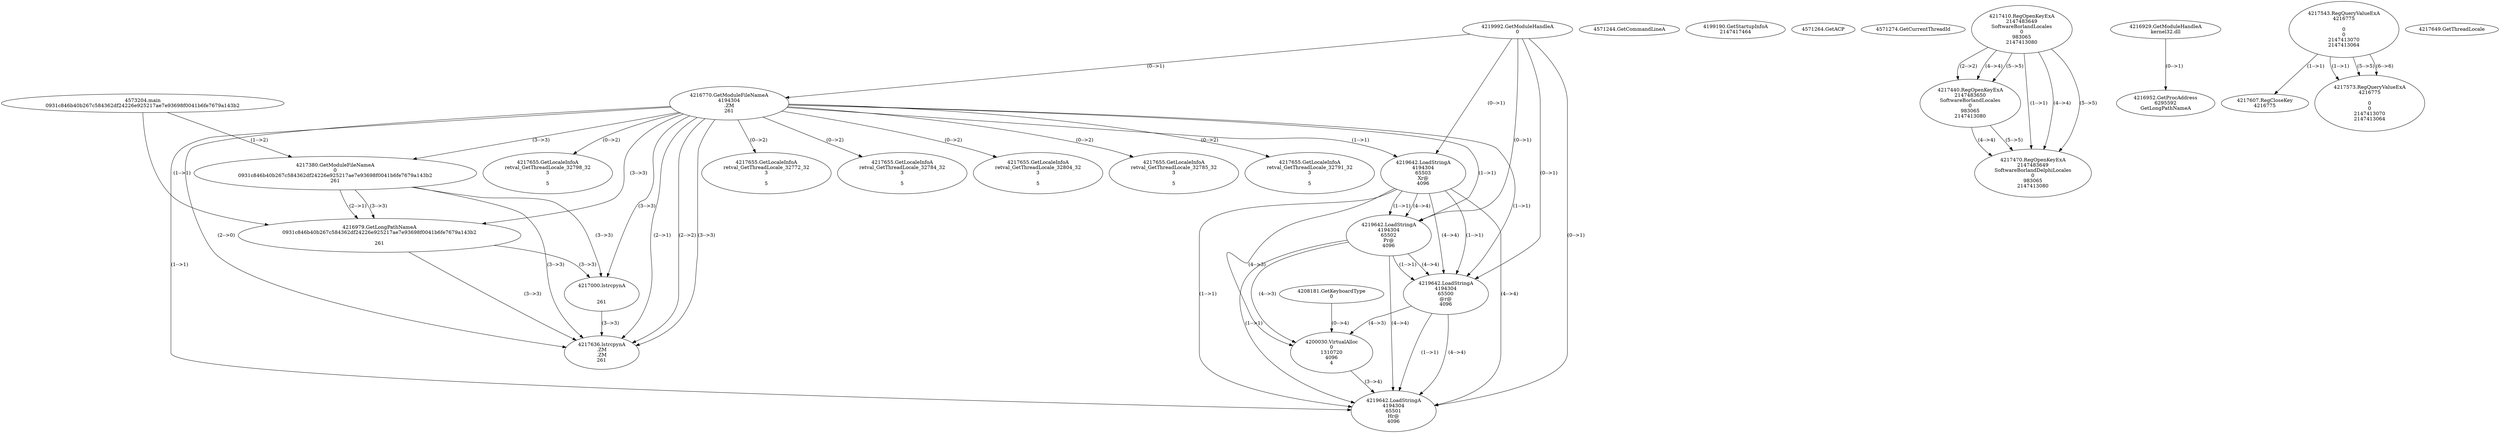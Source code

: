 // Global SCDG with merge call
digraph {
	0 [label="4573204.main
0931c846b40b267c584362df24226e925217ae7e93698f0041b6fe7679a143b2"]
	1 [label="4219992.GetModuleHandleA
0"]
	2 [label="4208181.GetKeyboardType
0"]
	3 [label="4571244.GetCommandLineA
"]
	4 [label="4199190.GetStartupInfoA
2147417464"]
	5 [label="4571264.GetACP
"]
	6 [label="4571274.GetCurrentThreadId
"]
	7 [label="4216770.GetModuleFileNameA
4194304
.ZM
261"]
	1 -> 7 [label="(0-->1)"]
	8 [label="4217380.GetModuleFileNameA
0
0931c846b40b267c584362df24226e925217ae7e93698f0041b6fe7679a143b2
261"]
	0 -> 8 [label="(1-->2)"]
	7 -> 8 [label="(3-->3)"]
	9 [label="4217410.RegOpenKeyExA
2147483649
Software\Borland\Locales
0
983065
2147413080"]
	10 [label="4216929.GetModuleHandleA
kernel32.dll"]
	11 [label="4216952.GetProcAddress
6295592
GetLongPathNameA"]
	10 -> 11 [label="(0-->1)"]
	12 [label="4216979.GetLongPathNameA
0931c846b40b267c584362df24226e925217ae7e93698f0041b6fe7679a143b2

261"]
	0 -> 12 [label="(1-->1)"]
	8 -> 12 [label="(2-->1)"]
	7 -> 12 [label="(3-->3)"]
	8 -> 12 [label="(3-->3)"]
	13 [label="4217000.lstrcpynA


261"]
	7 -> 13 [label="(3-->3)"]
	8 -> 13 [label="(3-->3)"]
	12 -> 13 [label="(3-->3)"]
	14 [label="4217543.RegQueryValueExA
4216775

0
0
2147413070
2147413064"]
	15 [label="4217607.RegCloseKey
4216775"]
	14 -> 15 [label="(1-->1)"]
	16 [label="4217636.lstrcpynA
.ZM
.ZM
261"]
	7 -> 16 [label="(2-->1)"]
	7 -> 16 [label="(2-->2)"]
	7 -> 16 [label="(3-->3)"]
	8 -> 16 [label="(3-->3)"]
	12 -> 16 [label="(3-->3)"]
	13 -> 16 [label="(3-->3)"]
	7 -> 16 [label="(2-->0)"]
	17 [label="4217649.GetThreadLocale
"]
	18 [label="4217655.GetLocaleInfoA
retval_GetThreadLocale_32798_32
3

5"]
	7 -> 18 [label="(0-->2)"]
	19 [label="4219642.LoadStringA
4194304
65503
Xr@
4096"]
	1 -> 19 [label="(0-->1)"]
	7 -> 19 [label="(1-->1)"]
	20 [label="4217440.RegOpenKeyExA
2147483650
Software\Borland\Locales
0
983065
2147413080"]
	9 -> 20 [label="(2-->2)"]
	9 -> 20 [label="(4-->4)"]
	9 -> 20 [label="(5-->5)"]
	21 [label="4217470.RegOpenKeyExA
2147483649
Software\Borland\Delphi\Locales
0
983065
2147413080"]
	9 -> 21 [label="(1-->1)"]
	9 -> 21 [label="(4-->4)"]
	20 -> 21 [label="(4-->4)"]
	9 -> 21 [label="(5-->5)"]
	20 -> 21 [label="(5-->5)"]
	22 [label="4217655.GetLocaleInfoA
retval_GetThreadLocale_32772_32
3

5"]
	7 -> 22 [label="(0-->2)"]
	23 [label="4217573.RegQueryValueExA
4216775

0
0
2147413070
2147413064"]
	14 -> 23 [label="(1-->1)"]
	14 -> 23 [label="(5-->5)"]
	14 -> 23 [label="(6-->6)"]
	24 [label="4217655.GetLocaleInfoA
retval_GetThreadLocale_32784_32
3

5"]
	7 -> 24 [label="(0-->2)"]
	25 [label="4219642.LoadStringA
4194304
65502
Pr@
4096"]
	1 -> 25 [label="(0-->1)"]
	7 -> 25 [label="(1-->1)"]
	19 -> 25 [label="(1-->1)"]
	19 -> 25 [label="(4-->4)"]
	26 [label="4219642.LoadStringA
4194304
65500
@r@
4096"]
	1 -> 26 [label="(0-->1)"]
	7 -> 26 [label="(1-->1)"]
	19 -> 26 [label="(1-->1)"]
	25 -> 26 [label="(1-->1)"]
	19 -> 26 [label="(4-->4)"]
	25 -> 26 [label="(4-->4)"]
	27 [label="4217655.GetLocaleInfoA
retval_GetThreadLocale_32804_32
3

5"]
	7 -> 27 [label="(0-->2)"]
	28 [label="4217655.GetLocaleInfoA
retval_GetThreadLocale_32785_32
3

5"]
	7 -> 28 [label="(0-->2)"]
	29 [label="4217655.GetLocaleInfoA
retval_GetThreadLocale_32791_32
3

5"]
	7 -> 29 [label="(0-->2)"]
	30 [label="4200030.VirtualAlloc
0
1310720
4096
4"]
	19 -> 30 [label="(4-->3)"]
	25 -> 30 [label="(4-->3)"]
	26 -> 30 [label="(4-->3)"]
	2 -> 30 [label="(0-->4)"]
	31 [label="4219642.LoadStringA
4194304
65501
Hr@
4096"]
	1 -> 31 [label="(0-->1)"]
	7 -> 31 [label="(1-->1)"]
	19 -> 31 [label="(1-->1)"]
	25 -> 31 [label="(1-->1)"]
	26 -> 31 [label="(1-->1)"]
	19 -> 31 [label="(4-->4)"]
	25 -> 31 [label="(4-->4)"]
	26 -> 31 [label="(4-->4)"]
	30 -> 31 [label="(3-->4)"]
}
